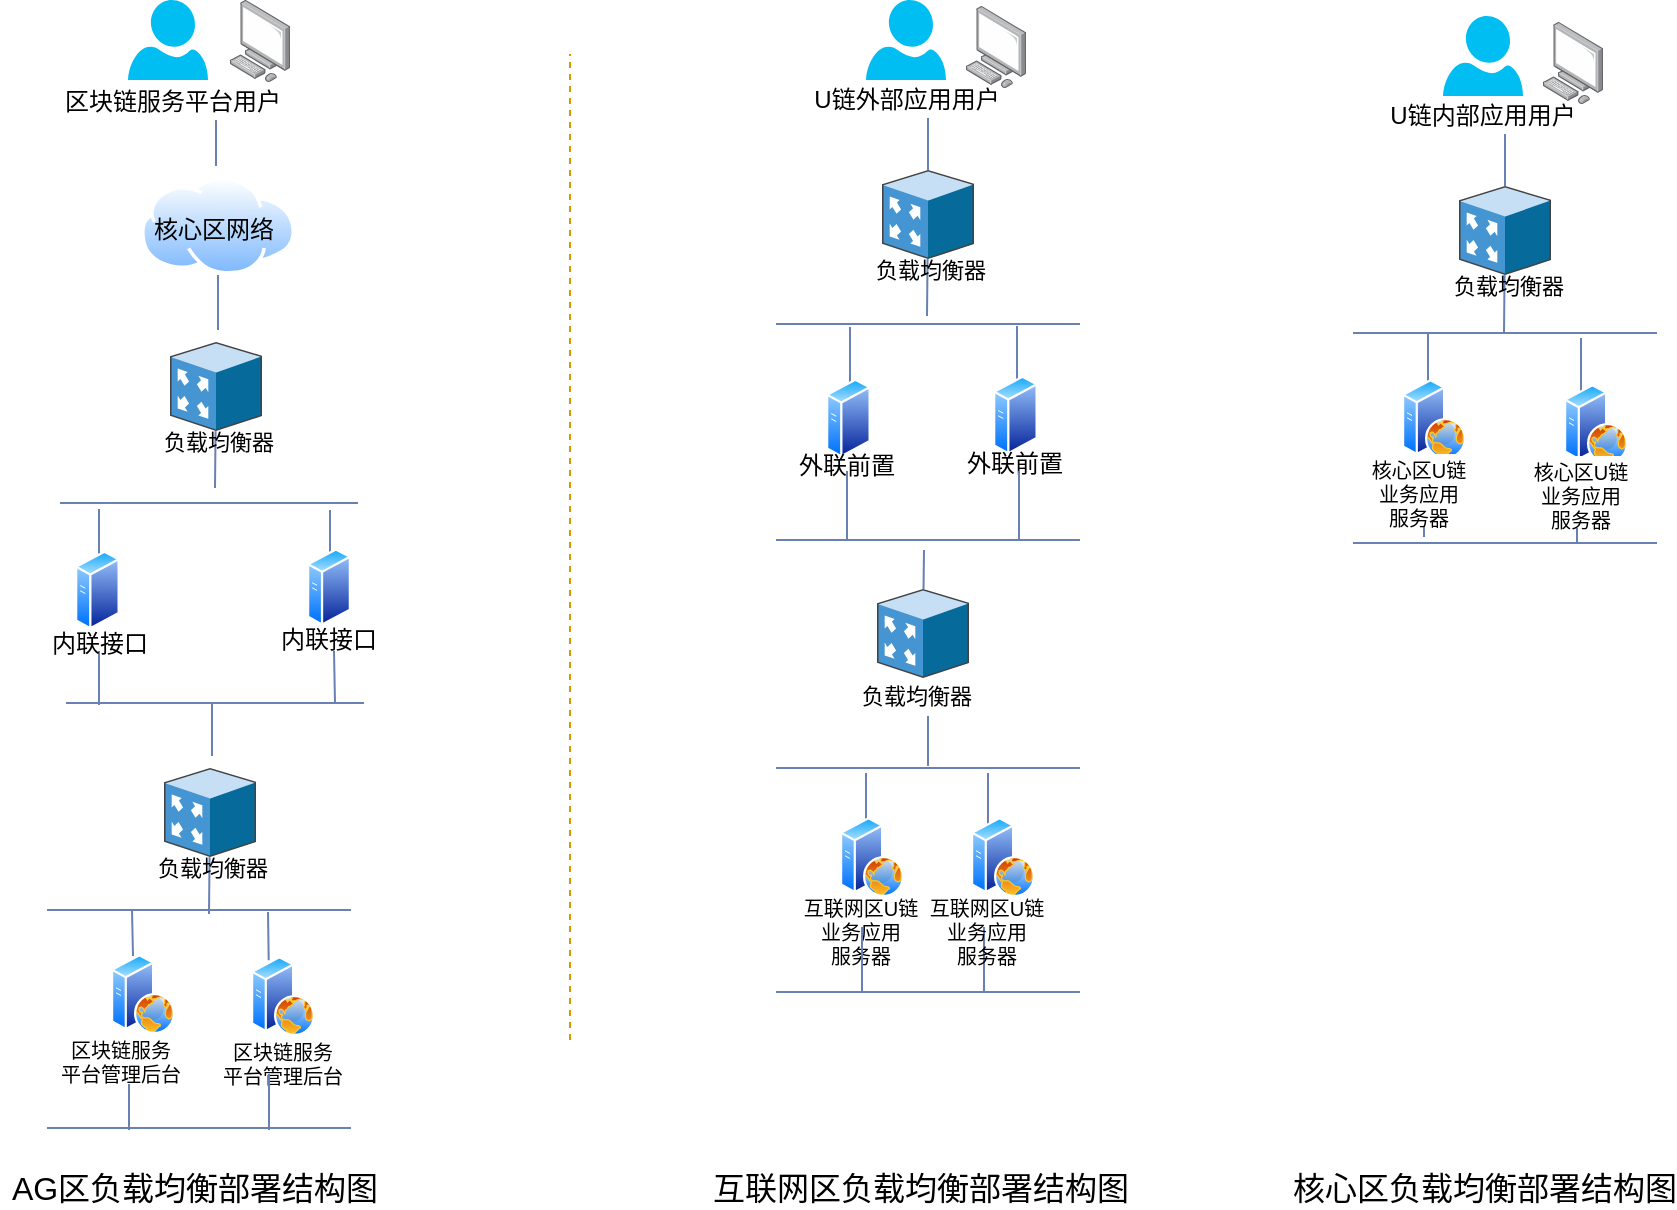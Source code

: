 <mxfile version="12.1.0" type="github" pages="1"><diagram id="1y6D-2jD47iDJHjRBnuk" name="Page-1"><mxGraphModel dx="932" dy="569" grid="0" gridSize="10" guides="1" tooltips="1" connect="1" arrows="1" fold="1" page="1" pageScale="1" pageWidth="3300" pageHeight="4681" math="0" shadow="0"><root><mxCell id="0"/><mxCell id="1" parent="0"/><mxCell id="w8CclLkAROoRY7GbeXvr-76" value="" style="group" parent="1" vertex="1" connectable="0"><mxGeometry x="714" y="187" width="81" height="54" as="geometry"/></mxCell><mxCell id="w8CclLkAROoRY7GbeXvr-77" value="" style="verticalLabelPosition=bottom;html=1;verticalAlign=top;align=center;strokeColor=none;fillColor=#00BEF2;shape=mxgraph.azure.user;" parent="w8CclLkAROoRY7GbeXvr-76" vertex="1"><mxGeometry x="10" width="40" height="40" as="geometry"/></mxCell><mxCell id="w8CclLkAROoRY7GbeXvr-78" value="U链外部应用用户" style="text;html=1;resizable=0;points=[];autosize=1;align=center;verticalAlign=top;spacingTop=-4;fontSize=12;" parent="w8CclLkAROoRY7GbeXvr-76" vertex="1"><mxGeometry x="-22" y="40" width="103" height="14" as="geometry"/></mxCell><mxCell id="w8CclLkAROoRY7GbeXvr-79" value="" style="points=[];aspect=fixed;html=1;align=center;shadow=0;dashed=0;image;image=img/lib/allied_telesis/computer_and_terminals/Personal_Computer.svg;strokeColor=#6881B3;fillColor=#99CCFF;fontSize=12;" parent="1" vertex="1"><mxGeometry x="774" y="190" width="30" height="41" as="geometry"/></mxCell><mxCell id="w8CclLkAROoRY7GbeXvr-84" value="" style="shadow=0;dashed=0;html=1;labelPosition=center;verticalLabelPosition=bottom;verticalAlign=top;align=center;outlineConnect=0;shape=mxgraph.veeam.3d.proxy_appliance;direction=east;" parent="1" vertex="1"><mxGeometry x="732" y="272" width="46" height="44.562" as="geometry"/></mxCell><mxCell id="w8CclLkAROoRY7GbeXvr-85" value="" style="endArrow=none;html=1;strokeColor=#6881B3;entryX=0.5;entryY=1;entryDx=0;entryDy=0;" parent="1" source="w8CclLkAROoRY7GbeXvr-84" edge="1"><mxGeometry width="50" height="50" relative="1" as="geometry"><mxPoint x="606.5" y="359" as="sourcePoint"/><mxPoint x="755" y="246" as="targetPoint"/></mxGeometry></mxCell><mxCell id="w8CclLkAROoRY7GbeXvr-86" value="" style="endArrow=none;html=1;strokeColor=#6881B3;" parent="1" edge="1"><mxGeometry width="50" height="50" relative="1" as="geometry"><mxPoint x="754.5" y="345" as="sourcePoint"/><mxPoint x="754.78" y="316.562" as="targetPoint"/></mxGeometry></mxCell><mxCell id="w8CclLkAROoRY7GbeXvr-87" value="&lt;font style=&quot;font-size: 11px&quot;&gt;负载均衡器&lt;/font&gt;" style="text;html=1;resizable=0;points=[];align=center;verticalAlign=middle;labelBackgroundColor=none;fontSize=19;" parent="w8CclLkAROoRY7GbeXvr-86" vertex="1" connectable="0"><mxGeometry x="0.779" y="-1" relative="1" as="geometry"><mxPoint as="offset"/></mxGeometry></mxCell><mxCell id="w8CclLkAROoRY7GbeXvr-88" value="" style="endArrow=none;html=1;strokeColor=#6881B3;" parent="1" edge="1"><mxGeometry width="50" height="50" relative="1" as="geometry"><mxPoint x="679" y="571" as="sourcePoint"/><mxPoint x="831" y="571" as="targetPoint"/></mxGeometry></mxCell><mxCell id="w8CclLkAROoRY7GbeXvr-89" value="区块链服务&lt;br style=&quot;font-size: 10px&quot;&gt;平台管理后台" style="text;html=1;resizable=0;points=[];autosize=1;align=center;verticalAlign=top;spacingTop=-4;fontSize=10;" parent="1" vertex="1"><mxGeometry x="309.5" y="704" width="82" height="24" as="geometry"/></mxCell><mxCell id="w8CclLkAROoRY7GbeXvr-92" value="" style="endArrow=none;html=1;strokeColor=#6881B3;" parent="1" edge="1"><mxGeometry width="50" height="50" relative="1" as="geometry"><mxPoint x="357.5" y="665" as="sourcePoint"/><mxPoint x="357" y="642.0" as="targetPoint"/></mxGeometry></mxCell><mxCell id="w8CclLkAROoRY7GbeXvr-100" value="" style="aspect=fixed;perimeter=ellipsePerimeter;html=1;align=center;shadow=0;dashed=0;spacingTop=3;image;image=img/lib/active_directory/web_server.svg;strokeColor=#6881B3;strokeWidth=1;fillColor=#99CCFF;fontSize=12;" parent="1" vertex="1"><mxGeometry x="346.5" y="664" width="32" height="40" as="geometry"/></mxCell><mxCell id="w8CclLkAROoRY7GbeXvr-102" value="" style="endArrow=none;html=1;strokeColor=#6881B3;fontSize=10;" parent="1" edge="1"><mxGeometry width="50" height="50" relative="1" as="geometry"><mxPoint x="679" y="349" as="sourcePoint"/><mxPoint x="831" y="349" as="targetPoint"/></mxGeometry></mxCell><mxCell id="w8CclLkAROoRY7GbeXvr-103" value="" style="endArrow=none;html=1;strokeColor=#6881B3;" parent="1" edge="1"><mxGeometry width="50" height="50" relative="1" as="geometry"><mxPoint x="716" y="384.5" as="sourcePoint"/><mxPoint x="716" y="350.5" as="targetPoint"/></mxGeometry></mxCell><mxCell id="w8CclLkAROoRY7GbeXvr-104" value="" style="aspect=fixed;perimeter=ellipsePerimeter;html=1;align=center;shadow=0;dashed=0;spacingTop=3;image;image=img/lib/active_directory/generic_server.svg;strokeColor=#6881B3;strokeWidth=1;fillColor=#99CCFF;fontSize=8;" parent="1" vertex="1"><mxGeometry x="704" y="376" width="22.4" height="40" as="geometry"/></mxCell><mxCell id="w8CclLkAROoRY7GbeXvr-105" value="外联前置" style="text;html=1;resizable=0;points=[];autosize=1;align=center;verticalAlign=top;spacingTop=-4;fontSize=12;" parent="1" vertex="1"><mxGeometry x="689" y="409.5" width="50" height="12" as="geometry"/></mxCell><mxCell id="w8CclLkAROoRY7GbeXvr-106" value="" style="endArrow=none;html=1;strokeColor=#6881B3;" parent="1" edge="1"><mxGeometry width="50" height="50" relative="1" as="geometry"><mxPoint x="799.5" y="384.0" as="sourcePoint"/><mxPoint x="799.5" y="350" as="targetPoint"/></mxGeometry></mxCell><mxCell id="w8CclLkAROoRY7GbeXvr-107" value="" style="aspect=fixed;perimeter=ellipsePerimeter;html=1;align=center;shadow=0;dashed=0;spacingTop=3;image;image=img/lib/active_directory/generic_server.svg;strokeColor=#6881B3;strokeWidth=1;fillColor=#99CCFF;fontSize=8;" parent="1" vertex="1"><mxGeometry x="787.5" y="374.5" width="22.4" height="40" as="geometry"/></mxCell><mxCell id="w8CclLkAROoRY7GbeXvr-108" value="外联前置" style="text;html=1;resizable=0;points=[];autosize=1;align=center;verticalAlign=top;spacingTop=-4;fontSize=12;" parent="1" vertex="1"><mxGeometry x="772.5" y="409" width="50" height="12" as="geometry"/></mxCell><mxCell id="w8CclLkAROoRY7GbeXvr-109" value="" style="endArrow=none;html=1;strokeColor=#6881B3;" parent="1" edge="1"><mxGeometry width="50" height="50" relative="1" as="geometry"><mxPoint x="714.5" y="456.5" as="sourcePoint"/><mxPoint x="714.5" y="422.5" as="targetPoint"/></mxGeometry></mxCell><mxCell id="w8CclLkAROoRY7GbeXvr-110" value="" style="endArrow=none;html=1;strokeColor=#6881B3;" parent="1" edge="1"><mxGeometry width="50" height="50" relative="1" as="geometry"><mxPoint x="800.5" y="456.5" as="sourcePoint"/><mxPoint x="800.5" y="422.5" as="targetPoint"/></mxGeometry></mxCell><mxCell id="w8CclLkAROoRY7GbeXvr-111" value="" style="endArrow=none;html=1;strokeColor=#6881B3;fontSize=10;" parent="1" edge="1"><mxGeometry width="50" height="50" relative="1" as="geometry"><mxPoint x="679" y="457.0" as="sourcePoint"/><mxPoint x="831" y="457.0" as="targetPoint"/></mxGeometry></mxCell><mxCell id="w8CclLkAROoRY7GbeXvr-112" value="" style="shadow=0;dashed=0;html=1;labelPosition=center;verticalLabelPosition=bottom;verticalAlign=top;align=center;outlineConnect=0;shape=mxgraph.veeam.3d.proxy_appliance;direction=east;" parent="1" vertex="1"><mxGeometry x="729.5" y="481.5" width="46" height="44.562" as="geometry"/></mxCell><mxCell id="w8CclLkAROoRY7GbeXvr-113" value="" style="endArrow=none;html=1;strokeColor=#6881B3;" parent="1" source="w8CclLkAROoRY7GbeXvr-112" edge="1"><mxGeometry width="50" height="50" relative="1" as="geometry"><mxPoint x="604" y="564.5" as="sourcePoint"/><mxPoint x="753" y="462" as="targetPoint"/></mxGeometry></mxCell><mxCell id="w8CclLkAROoRY7GbeXvr-114" value="" style="endArrow=none;html=1;strokeColor=#6881B3;" parent="1" target="w8CclLkAROoRY7GbeXvr-148" edge="1"><mxGeometry width="50" height="50" relative="1" as="geometry"><mxPoint x="755" y="570" as="sourcePoint"/><mxPoint x="794.285" y="560.062" as="targetPoint"/></mxGeometry></mxCell><mxCell id="w8CclLkAROoRY7GbeXvr-115" value="互联网区U链&lt;br&gt;业务应用&lt;br&gt;服务器" style="text;html=1;resizable=0;points=[];autosize=1;align=center;verticalAlign=top;spacingTop=-4;fontSize=10;" parent="1" vertex="1"><mxGeometry x="687" y="632.5" width="67" height="36" as="geometry"/></mxCell><mxCell id="w8CclLkAROoRY7GbeXvr-117" value="" style="endArrow=none;html=1;strokeColor=#6881B3;" parent="1" edge="1"><mxGeometry width="50" height="50" relative="1" as="geometry"><mxPoint x="724" y="605.5" as="sourcePoint"/><mxPoint x="724" y="573.5" as="targetPoint"/></mxGeometry></mxCell><mxCell id="w8CclLkAROoRY7GbeXvr-118" value="" style="endArrow=none;html=1;strokeColor=#6881B3;" parent="1" edge="1"><mxGeometry width="50" height="50" relative="1" as="geometry"><mxPoint x="785" y="605.5" as="sourcePoint"/><mxPoint x="785" y="573.5" as="targetPoint"/></mxGeometry></mxCell><mxCell id="w8CclLkAROoRY7GbeXvr-119" value="" style="aspect=fixed;perimeter=ellipsePerimeter;html=1;align=center;shadow=0;dashed=0;spacingTop=3;image;image=img/lib/active_directory/web_server.svg;strokeColor=#6881B3;strokeWidth=1;fillColor=#99CCFF;fontSize=12;" parent="1" vertex="1"><mxGeometry x="711" y="595.5" width="32" height="40" as="geometry"/></mxCell><mxCell id="w8CclLkAROoRY7GbeXvr-121" value="" style="endArrow=none;html=1;strokeColor=#6881B3;" parent="1" edge="1"><mxGeometry width="50" height="50" relative="1" as="geometry"><mxPoint x="679" y="683" as="sourcePoint"/><mxPoint x="831" y="683" as="targetPoint"/></mxGeometry></mxCell><mxCell id="w8CclLkAROoRY7GbeXvr-122" value="" style="endArrow=none;html=1;strokeColor=#6881B3;" parent="1" edge="1"><mxGeometry width="50" height="50" relative="1" as="geometry"><mxPoint x="355.5" y="752" as="sourcePoint"/><mxPoint x="355.5" y="729" as="targetPoint"/></mxGeometry></mxCell><mxCell id="w8CclLkAROoRY7GbeXvr-126" value="" style="endArrow=none;html=1;strokeColor=#6881B3;" parent="1" edge="1"><mxGeometry width="50" height="50" relative="1" as="geometry"><mxPoint x="722" y="682.5" as="sourcePoint"/><mxPoint x="722" y="650.5" as="targetPoint"/></mxGeometry></mxCell><mxCell id="w8CclLkAROoRY7GbeXvr-127" value="" style="endArrow=none;html=1;strokeColor=#6881B3;" parent="1" edge="1"><mxGeometry width="50" height="50" relative="1" as="geometry"><mxPoint x="783" y="682.5" as="sourcePoint"/><mxPoint x="783" y="650.5" as="targetPoint"/></mxGeometry></mxCell><mxCell id="w8CclLkAROoRY7GbeXvr-142" value="" style="points=[];aspect=fixed;html=1;align=center;shadow=0;dashed=0;image;image=img/lib/allied_telesis/computer_and_terminals/Personal_Computer.svg;strokeColor=#6881B3;fillColor=#99CCFF;fontSize=12;" parent="1" vertex="1"><mxGeometry x="406" y="187" width="30" height="41" as="geometry"/></mxCell><mxCell id="w8CclLkAROoRY7GbeXvr-144" value="区块链服务平台用户" style="text;html=1;resizable=0;points=[];autosize=1;align=center;verticalAlign=top;spacingTop=-4;fontSize=12;" parent="1" vertex="1"><mxGeometry x="318" y="228" width="118" height="14" as="geometry"/></mxCell><mxCell id="w8CclLkAROoRY7GbeXvr-145" value="" style="verticalLabelPosition=bottom;html=1;verticalAlign=top;align=center;strokeColor=none;fillColor=#00BEF2;shape=mxgraph.azure.user;" parent="1" vertex="1"><mxGeometry x="355" y="187" width="40" height="40" as="geometry"/></mxCell><mxCell id="w8CclLkAROoRY7GbeXvr-148" value="&lt;font style=&quot;font-size: 11px&quot;&gt;负载均衡器&lt;/font&gt;" style="text;html=1;resizable=0;points=[];autosize=1;align=left;verticalAlign=top;spacingTop=-4;fontSize=19;" parent="1" vertex="1"><mxGeometry x="720" y="519" width="70" height="26" as="geometry"/></mxCell><mxCell id="8dPFxkw8Yr1xb4U3ajKG-1" value="互联网区U链&lt;br&gt;业务应用&lt;br&gt;服务器" style="text;html=1;resizable=0;points=[];autosize=1;align=center;verticalAlign=top;spacingTop=-4;fontSize=10;" parent="1" vertex="1"><mxGeometry x="750.5" y="632.5" width="67" height="36" as="geometry"/></mxCell><mxCell id="8dPFxkw8Yr1xb4U3ajKG-2" value="" style="aspect=fixed;perimeter=ellipsePerimeter;html=1;align=center;shadow=0;dashed=0;spacingTop=3;image;image=img/lib/active_directory/web_server.svg;strokeColor=#6881B3;strokeWidth=1;fillColor=#99CCFF;fontSize=12;" parent="1" vertex="1"><mxGeometry x="776.5" y="595.5" width="32" height="40" as="geometry"/></mxCell><mxCell id="8dPFxkw8Yr1xb4U3ajKG-3" value="" style="shadow=0;dashed=0;html=1;labelPosition=center;verticalLabelPosition=bottom;verticalAlign=top;align=center;outlineConnect=0;shape=mxgraph.veeam.3d.proxy_appliance;direction=east;" parent="1" vertex="1"><mxGeometry x="376" y="358" width="46" height="44.562" as="geometry"/></mxCell><mxCell id="8dPFxkw8Yr1xb4U3ajKG-4" value="" style="endArrow=none;html=1;strokeColor=#6881B3;entryX=0.5;entryY=1;entryDx=0;entryDy=0;" parent="1" edge="1"><mxGeometry width="50" height="50" relative="1" as="geometry"><mxPoint x="399" y="270" as="sourcePoint"/><mxPoint x="399" y="247" as="targetPoint"/></mxGeometry></mxCell><mxCell id="8dPFxkw8Yr1xb4U3ajKG-5" value="" style="endArrow=none;html=1;strokeColor=#6881B3;" parent="1" edge="1"><mxGeometry width="50" height="50" relative="1" as="geometry"><mxPoint x="398.5" y="431" as="sourcePoint"/><mxPoint x="398.78" y="402.562" as="targetPoint"/></mxGeometry></mxCell><mxCell id="8dPFxkw8Yr1xb4U3ajKG-6" value="&lt;font style=&quot;font-size: 11px&quot;&gt;负载均衡器&lt;/font&gt;" style="text;html=1;resizable=0;points=[];align=center;verticalAlign=middle;labelBackgroundColor=none;fontSize=19;" parent="8dPFxkw8Yr1xb4U3ajKG-5" vertex="1" connectable="0"><mxGeometry x="0.779" y="-1" relative="1" as="geometry"><mxPoint as="offset"/></mxGeometry></mxCell><mxCell id="8dPFxkw8Yr1xb4U3ajKG-7" value="" style="endArrow=none;html=1;strokeColor=#6881B3;fontSize=10;" parent="1" edge="1"><mxGeometry width="50" height="50" relative="1" as="geometry"><mxPoint x="314.5" y="642" as="sourcePoint"/><mxPoint x="466.5" y="642" as="targetPoint"/></mxGeometry></mxCell><mxCell id="8dPFxkw8Yr1xb4U3ajKG-10" value="区块链服务&lt;br style=&quot;font-size: 10px&quot;&gt;平台管理后台" style="text;html=1;resizable=0;points=[];autosize=1;align=center;verticalAlign=top;spacingTop=-4;fontSize=10;" parent="1" vertex="1"><mxGeometry x="390.5" y="705" width="82" height="24" as="geometry"/></mxCell><mxCell id="8dPFxkw8Yr1xb4U3ajKG-11" value="" style="endArrow=none;html=1;strokeColor=#6881B3;exitX=0.25;exitY=0;exitDx=0;exitDy=0;" parent="1" source="8dPFxkw8Yr1xb4U3ajKG-12" edge="1"><mxGeometry width="50" height="50" relative="1" as="geometry"><mxPoint x="425.5" y="663" as="sourcePoint"/><mxPoint x="425" y="643.0" as="targetPoint"/></mxGeometry></mxCell><mxCell id="8dPFxkw8Yr1xb4U3ajKG-12" value="" style="aspect=fixed;perimeter=ellipsePerimeter;html=1;align=center;shadow=0;dashed=0;spacingTop=3;image;image=img/lib/active_directory/web_server.svg;strokeColor=#6881B3;strokeWidth=1;fillColor=#99CCFF;fontSize=12;" parent="1" vertex="1"><mxGeometry x="416.5" y="665" width="32" height="40" as="geometry"/></mxCell><mxCell id="8dPFxkw8Yr1xb4U3ajKG-13" value="" style="endArrow=none;html=1;strokeColor=#6881B3;" parent="1" edge="1"><mxGeometry width="50" height="50" relative="1" as="geometry"><mxPoint x="425.5" y="752.0" as="sourcePoint"/><mxPoint x="425.5" y="724" as="targetPoint"/></mxGeometry></mxCell><mxCell id="8dPFxkw8Yr1xb4U3ajKG-14" value="" style="endArrow=none;html=1;strokeColor=#6881B3;fontSize=10;" parent="1" edge="1"><mxGeometry width="50" height="50" relative="1" as="geometry"><mxPoint x="314.5" y="751" as="sourcePoint"/><mxPoint x="466.5" y="751" as="targetPoint"/></mxGeometry></mxCell><mxCell id="8dPFxkw8Yr1xb4U3ajKG-17" value="" style="group" parent="1" vertex="1" connectable="0"><mxGeometry x="1002.5" y="195" width="81" height="54" as="geometry"/></mxCell><mxCell id="8dPFxkw8Yr1xb4U3ajKG-18" value="" style="verticalLabelPosition=bottom;html=1;verticalAlign=top;align=center;strokeColor=none;fillColor=#00BEF2;shape=mxgraph.azure.user;" parent="8dPFxkw8Yr1xb4U3ajKG-17" vertex="1"><mxGeometry x="10" width="40" height="40" as="geometry"/></mxCell><mxCell id="8dPFxkw8Yr1xb4U3ajKG-19" value="U链内部应用用户" style="text;html=1;resizable=0;points=[];autosize=1;align=center;verticalAlign=top;spacingTop=-4;fontSize=12;" parent="8dPFxkw8Yr1xb4U3ajKG-17" vertex="1"><mxGeometry x="-22" y="40" width="103" height="14" as="geometry"/></mxCell><mxCell id="8dPFxkw8Yr1xb4U3ajKG-20" value="" style="points=[];aspect=fixed;html=1;align=center;shadow=0;dashed=0;image;image=img/lib/allied_telesis/computer_and_terminals/Personal_Computer.svg;strokeColor=#6881B3;fillColor=#99CCFF;fontSize=12;" parent="1" vertex="1"><mxGeometry x="1062.5" y="198" width="30" height="41" as="geometry"/></mxCell><mxCell id="8dPFxkw8Yr1xb4U3ajKG-21" value="" style="shadow=0;dashed=0;html=1;labelPosition=center;verticalLabelPosition=bottom;verticalAlign=top;align=center;outlineConnect=0;shape=mxgraph.veeam.3d.proxy_appliance;direction=east;" parent="1" vertex="1"><mxGeometry x="1020.5" y="280" width="46" height="44.562" as="geometry"/></mxCell><mxCell id="8dPFxkw8Yr1xb4U3ajKG-22" value="" style="endArrow=none;html=1;strokeColor=#6881B3;entryX=0.5;entryY=1;entryDx=0;entryDy=0;" parent="1" source="8dPFxkw8Yr1xb4U3ajKG-21" edge="1"><mxGeometry width="50" height="50" relative="1" as="geometry"><mxPoint x="895" y="367" as="sourcePoint"/><mxPoint x="1043.5" y="254" as="targetPoint"/></mxGeometry></mxCell><mxCell id="8dPFxkw8Yr1xb4U3ajKG-23" value="" style="endArrow=none;html=1;strokeColor=#6881B3;" parent="1" edge="1"><mxGeometry width="50" height="50" relative="1" as="geometry"><mxPoint x="1043" y="353" as="sourcePoint"/><mxPoint x="1043.28" y="324.562" as="targetPoint"/></mxGeometry></mxCell><mxCell id="8dPFxkw8Yr1xb4U3ajKG-24" value="&lt;font style=&quot;font-size: 11px&quot;&gt;负载均衡器&lt;/font&gt;" style="text;html=1;resizable=0;points=[];align=center;verticalAlign=middle;labelBackgroundColor=none;fontSize=19;" parent="8dPFxkw8Yr1xb4U3ajKG-23" vertex="1" connectable="0"><mxGeometry x="0.779" y="-1" relative="1" as="geometry"><mxPoint as="offset"/></mxGeometry></mxCell><mxCell id="8dPFxkw8Yr1xb4U3ajKG-25" value="" style="endArrow=none;html=1;strokeColor=#6881B3;" parent="1" edge="1"><mxGeometry width="50" height="50" relative="1" as="geometry"><mxPoint x="967.5" y="353.5" as="sourcePoint"/><mxPoint x="1119.5" y="353.5" as="targetPoint"/></mxGeometry></mxCell><mxCell id="8dPFxkw8Yr1xb4U3ajKG-40" value="" style="endArrow=none;html=1;strokeColor=#6881B3;" parent="1" edge="1"><mxGeometry width="50" height="50" relative="1" as="geometry"><mxPoint x="1005" y="385.5" as="sourcePoint"/><mxPoint x="1005" y="353.5" as="targetPoint"/></mxGeometry></mxCell><mxCell id="8dPFxkw8Yr1xb4U3ajKG-41" value="" style="endArrow=none;html=1;strokeColor=#6881B3;" parent="1" edge="1"><mxGeometry width="50" height="50" relative="1" as="geometry"><mxPoint x="1081.5" y="388.0" as="sourcePoint"/><mxPoint x="1081.5" y="356" as="targetPoint"/></mxGeometry></mxCell><mxCell id="8dPFxkw8Yr1xb4U3ajKG-42" value="" style="aspect=fixed;perimeter=ellipsePerimeter;html=1;align=center;shadow=0;dashed=0;spacingTop=3;image;image=img/lib/active_directory/web_server.svg;strokeColor=#6881B3;strokeWidth=1;fillColor=#99CCFF;fontSize=12;" parent="1" vertex="1"><mxGeometry x="992" y="376.5" width="32" height="40" as="geometry"/></mxCell><mxCell id="8dPFxkw8Yr1xb4U3ajKG-43" value="" style="endArrow=none;html=1;strokeColor=#6881B3;" parent="1" edge="1"><mxGeometry width="50" height="50" relative="1" as="geometry"><mxPoint x="967.5" y="458.5" as="sourcePoint"/><mxPoint x="1119.5" y="458.5" as="targetPoint"/></mxGeometry></mxCell><mxCell id="8dPFxkw8Yr1xb4U3ajKG-44" value="" style="endArrow=none;html=1;strokeColor=#6881B3;" parent="1" edge="1"><mxGeometry width="50" height="50" relative="1" as="geometry"><mxPoint x="1003" y="455.5" as="sourcePoint"/><mxPoint x="1003" y="423.5" as="targetPoint"/></mxGeometry></mxCell><mxCell id="8dPFxkw8Yr1xb4U3ajKG-45" value="" style="endArrow=none;html=1;strokeColor=#6881B3;" parent="1" edge="1"><mxGeometry width="50" height="50" relative="1" as="geometry"><mxPoint x="1079.5" y="458.0" as="sourcePoint"/><mxPoint x="1079.5" y="426.0" as="targetPoint"/></mxGeometry></mxCell><mxCell id="8dPFxkw8Yr1xb4U3ajKG-48" value="" style="aspect=fixed;perimeter=ellipsePerimeter;html=1;align=center;shadow=0;dashed=0;spacingTop=3;image;image=img/lib/active_directory/web_server.svg;strokeColor=#6881B3;strokeWidth=1;fillColor=#99CCFF;fontSize=12;" parent="1" vertex="1"><mxGeometry x="1073" y="379" width="32" height="40" as="geometry"/></mxCell><mxCell id="8dPFxkw8Yr1xb4U3ajKG-52" value="核心区负载均衡部署结构图" style="text;html=1;resizable=0;points=[];autosize=1;align=center;verticalAlign=top;spacingTop=-4;fontSize=16;" parent="1" vertex="1"><mxGeometry x="955.5" y="769" width="154" height="14" as="geometry"/></mxCell><mxCell id="8dPFxkw8Yr1xb4U3ajKG-53" value="AG区负载均衡部署结构图" style="text;html=1;resizable=0;points=[];autosize=1;align=center;verticalAlign=top;spacingTop=-4;fontSize=16;" parent="1" vertex="1"><mxGeometry x="291" y="769" width="193" height="19" as="geometry"/></mxCell><mxCell id="8dPFxkw8Yr1xb4U3ajKG-54" value="互联网区负载均衡部署结构图" style="text;html=1;resizable=0;points=[];autosize=1;align=center;verticalAlign=top;spacingTop=-4;fontSize=16;" parent="1" vertex="1"><mxGeometry x="641.5" y="769" width="218" height="19" as="geometry"/></mxCell><mxCell id="8dPFxkw8Yr1xb4U3ajKG-39" value="核心区U链&lt;br&gt;业务应用&lt;br&gt;服务器" style="text;html=1;resizable=0;points=[];autosize=1;align=center;verticalAlign=top;spacingTop=-4;fontSize=10;fillColor=#ffffff;" parent="1" vertex="1"><mxGeometry x="971.5" y="414" width="57" height="36" as="geometry"/></mxCell><mxCell id="8dPFxkw8Yr1xb4U3ajKG-47" value="核心区U链&lt;br&gt;业务应用&lt;br&gt;服务器" style="text;html=1;resizable=0;points=[];autosize=1;align=center;verticalAlign=top;spacingTop=-4;fontSize=10;fillColor=#ffffff;" parent="1" vertex="1"><mxGeometry x="1052" y="415" width="57" height="36" as="geometry"/></mxCell><mxCell id="WIYUfJyf2-8m7_pWX5QI-1" value="" style="endArrow=none;html=1;strokeColor=#6881B3;fontSize=10;" parent="1" edge="1"><mxGeometry width="50" height="50" relative="1" as="geometry"><mxPoint x="321" y="438.5" as="sourcePoint"/><mxPoint x="470" y="438.5" as="targetPoint"/></mxGeometry></mxCell><mxCell id="WIYUfJyf2-8m7_pWX5QI-2" value="" style="endArrow=none;html=1;strokeColor=#6881B3;" parent="1" edge="1"><mxGeometry width="50" height="50" relative="1" as="geometry"><mxPoint x="340.5" y="475.5" as="sourcePoint"/><mxPoint x="340.5" y="441.5" as="targetPoint"/></mxGeometry></mxCell><mxCell id="WIYUfJyf2-8m7_pWX5QI-3" value="" style="aspect=fixed;perimeter=ellipsePerimeter;html=1;align=center;shadow=0;dashed=0;spacingTop=3;image;image=img/lib/active_directory/generic_server.svg;strokeColor=#6881B3;strokeWidth=1;fillColor=#99CCFF;fontSize=8;" parent="1" vertex="1"><mxGeometry x="328.5" y="462" width="22.4" height="40" as="geometry"/></mxCell><mxCell id="WIYUfJyf2-8m7_pWX5QI-4" value="" style="endArrow=none;html=1;strokeColor=#6881B3;" parent="1" edge="1"><mxGeometry width="50" height="50" relative="1" as="geometry"><mxPoint x="456" y="476.0" as="sourcePoint"/><mxPoint x="456" y="442" as="targetPoint"/></mxGeometry></mxCell><mxCell id="WIYUfJyf2-8m7_pWX5QI-5" value="" style="aspect=fixed;perimeter=ellipsePerimeter;html=1;align=center;shadow=0;dashed=0;spacingTop=3;image;image=img/lib/active_directory/generic_server.svg;strokeColor=#6881B3;strokeWidth=1;fillColor=#99CCFF;fontSize=8;" parent="1" vertex="1"><mxGeometry x="444.5" y="460.5" width="22" height="40" as="geometry"/></mxCell><mxCell id="WIYUfJyf2-8m7_pWX5QI-6" value="内联接口" style="text;html=1;resizable=0;points=[];autosize=1;align=center;verticalAlign=top;spacingTop=-4;fontSize=12;" parent="1" vertex="1"><mxGeometry x="426" y="496.5" width="58" height="12" as="geometry"/></mxCell><mxCell id="WIYUfJyf2-8m7_pWX5QI-7" value="" style="endArrow=none;html=1;strokeColor=#6881B3;" parent="1" edge="1"><mxGeometry width="50" height="50" relative="1" as="geometry"><mxPoint x="340.5" y="539.5" as="sourcePoint"/><mxPoint x="340.5" y="512.5" as="targetPoint"/></mxGeometry></mxCell><mxCell id="WIYUfJyf2-8m7_pWX5QI-8" value="" style="endArrow=none;html=1;strokeColor=#6881B3;" parent="1" edge="1"><mxGeometry width="50" height="50" relative="1" as="geometry"><mxPoint x="458.5" y="538.5" as="sourcePoint"/><mxPoint x="458" y="512.5" as="targetPoint"/></mxGeometry></mxCell><mxCell id="WIYUfJyf2-8m7_pWX5QI-9" value="" style="endArrow=none;html=1;strokeColor=#6881B3;fontSize=10;" parent="1" edge="1"><mxGeometry width="50" height="50" relative="1" as="geometry"><mxPoint x="324" y="538.5" as="sourcePoint"/><mxPoint x="473" y="538.5" as="targetPoint"/></mxGeometry></mxCell><mxCell id="WIYUfJyf2-8m7_pWX5QI-10" value="内联接口" style="text;html=1;resizable=0;points=[];autosize=1;align=left;verticalAlign=top;spacingTop=-4;" parent="1" vertex="1"><mxGeometry x="314.5" y="498.5" width="58" height="14" as="geometry"/></mxCell><mxCell id="WIYUfJyf2-8m7_pWX5QI-15" style="edgeStyle=orthogonalEdgeStyle;rounded=0;orthogonalLoop=1;jettySize=auto;html=1;exitX=0.5;exitY=1;exitDx=0;exitDy=0;strokeWidth=1;endArrow=none;endFill=0;strokeColor=#6881B3;" parent="1" source="WIYUfJyf2-8m7_pWX5QI-13" edge="1"><mxGeometry relative="1" as="geometry"><mxPoint x="400" y="352" as="targetPoint"/></mxGeometry></mxCell><mxCell id="WIYUfJyf2-8m7_pWX5QI-13" value="" style="aspect=fixed;perimeter=ellipsePerimeter;html=1;align=center;shadow=0;dashed=0;spacingTop=3;image;image=img/lib/active_directory/internet_cloud.svg;fillColor=#ffffff;" parent="1" vertex="1"><mxGeometry x="361.5" y="275.5" width="77" height="49" as="geometry"/></mxCell><mxCell id="WIYUfJyf2-8m7_pWX5QI-14" value="核心区网络" style="text;html=1;resizable=0;points=[];autosize=1;align=left;verticalAlign=top;spacingTop=-4;" parent="1" vertex="1"><mxGeometry x="365.5" y="292" width="70" height="14" as="geometry"/></mxCell><mxCell id="3PM-lxMTQk_WnY_iBemM-1" value="" style="endArrow=none;html=1;dashed=1;fillColor=#ffe6cc;strokeColor=#d79b00;" parent="1" edge="1"><mxGeometry width="50" height="50" relative="1" as="geometry"><mxPoint x="576" y="707" as="sourcePoint"/><mxPoint x="576" y="214" as="targetPoint"/></mxGeometry></mxCell><mxCell id="pLK8db7hcr-_21UaBula-1" value="" style="shadow=0;dashed=0;html=1;labelPosition=center;verticalLabelPosition=bottom;verticalAlign=top;align=center;outlineConnect=0;shape=mxgraph.veeam.3d.proxy_appliance;direction=east;" vertex="1" parent="1"><mxGeometry x="373" y="571" width="46" height="44.562" as="geometry"/></mxCell><mxCell id="pLK8db7hcr-_21UaBula-2" value="" style="endArrow=none;html=1;strokeColor=#6881B3;" edge="1" parent="1"><mxGeometry width="50" height="50" relative="1" as="geometry"><mxPoint x="395.5" y="644" as="sourcePoint"/><mxPoint x="395.78" y="615.562" as="targetPoint"/></mxGeometry></mxCell><mxCell id="pLK8db7hcr-_21UaBula-3" value="&lt;font style=&quot;font-size: 11px&quot;&gt;负载均衡器&lt;/font&gt;" style="text;html=1;resizable=0;points=[];align=center;verticalAlign=middle;labelBackgroundColor=none;fontSize=19;" vertex="1" connectable="0" parent="pLK8db7hcr-_21UaBula-2"><mxGeometry x="0.779" y="-1" relative="1" as="geometry"><mxPoint as="offset"/></mxGeometry></mxCell><mxCell id="pLK8db7hcr-_21UaBula-4" style="edgeStyle=orthogonalEdgeStyle;rounded=0;orthogonalLoop=1;jettySize=auto;html=1;exitX=0.5;exitY=1;exitDx=0;exitDy=0;strokeWidth=1;endArrow=none;endFill=0;strokeColor=#6881B3;" edge="1" parent="1"><mxGeometry relative="1" as="geometry"><mxPoint x="397" y="565" as="targetPoint"/><mxPoint x="397" y="538" as="sourcePoint"/></mxGeometry></mxCell></root></mxGraphModel></diagram></mxfile>